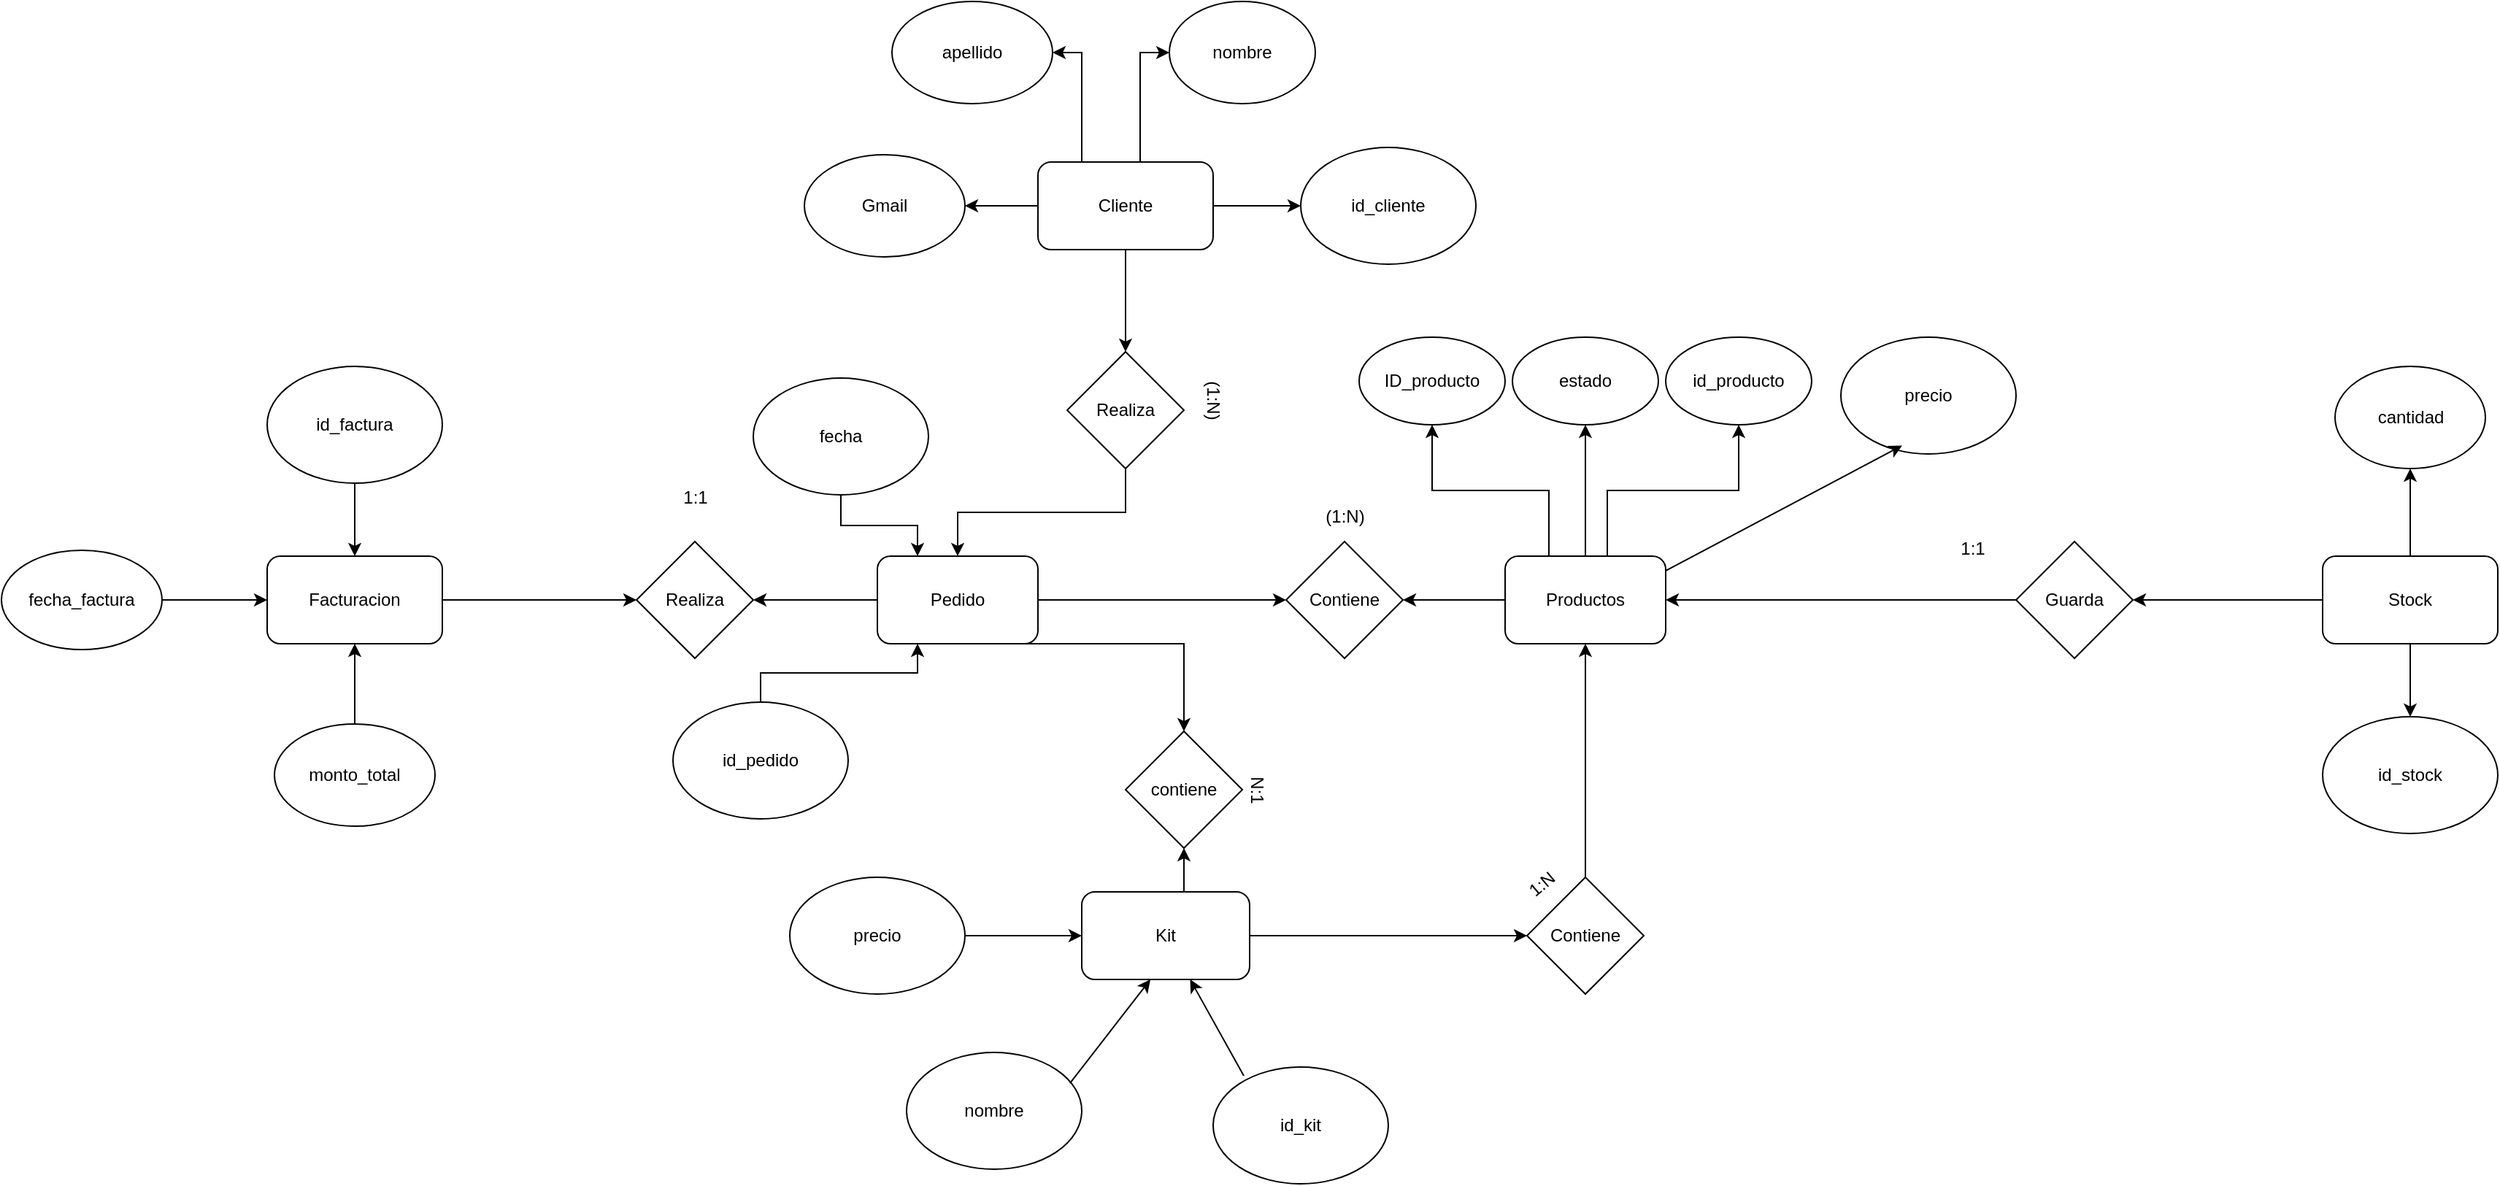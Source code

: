 <mxfile version="28.0.7">
  <diagram name="Página-1" id="QRAJNfNSI_kVoiUOpdIJ">
    <mxGraphModel grid="1" page="1" gridSize="10" guides="1" tooltips="1" connect="1" arrows="1" fold="1" pageScale="1" pageWidth="827" pageHeight="1169" background="light-dark(#FFFFFF,#121212)" math="0" shadow="0">
      <root>
        <mxCell id="0" />
        <mxCell id="1" parent="0" />
        <mxCell id="it44WOGOayRrvkpdIaqq-8" style="edgeStyle=orthogonalEdgeStyle;rounded=0;orthogonalLoop=1;jettySize=auto;html=1;exitX=0.5;exitY=1;exitDx=0;exitDy=0;entryX=0;entryY=0.5;entryDx=0;entryDy=0;" edge="1" parent="1" source="it44WOGOayRrvkpdIaqq-5" target="it44WOGOayRrvkpdIaqq-6">
          <mxGeometry relative="1" as="geometry">
            <Array as="points">
              <mxPoint x="180" y="370" />
              <mxPoint x="180" y="295" />
            </Array>
          </mxGeometry>
        </mxCell>
        <mxCell id="it44WOGOayRrvkpdIaqq-10" style="edgeStyle=orthogonalEdgeStyle;rounded=0;orthogonalLoop=1;jettySize=auto;html=1;exitX=0.75;exitY=1;exitDx=0;exitDy=0;entryX=1;entryY=0.5;entryDx=0;entryDy=0;" edge="1" parent="1" source="it44WOGOayRrvkpdIaqq-5" target="it44WOGOayRrvkpdIaqq-7">
          <mxGeometry relative="1" as="geometry" />
        </mxCell>
        <mxCell id="it44WOGOayRrvkpdIaqq-25" style="edgeStyle=orthogonalEdgeStyle;rounded=0;orthogonalLoop=1;jettySize=auto;html=1;exitX=1;exitY=0.5;exitDx=0;exitDy=0;entryX=1;entryY=0.5;entryDx=0;entryDy=0;" edge="1" parent="1" source="it44WOGOayRrvkpdIaqq-5" target="it44WOGOayRrvkpdIaqq-24">
          <mxGeometry relative="1" as="geometry" />
        </mxCell>
        <mxCell id="it44WOGOayRrvkpdIaqq-30" style="edgeStyle=orthogonalEdgeStyle;rounded=0;orthogonalLoop=1;jettySize=auto;html=1;exitX=0.5;exitY=0;exitDx=0;exitDy=0;entryX=0.5;entryY=0;entryDx=0;entryDy=0;" edge="1" parent="1" source="it44WOGOayRrvkpdIaqq-5" target="it44WOGOayRrvkpdIaqq-29">
          <mxGeometry relative="1" as="geometry" />
        </mxCell>
        <mxCell id="it44WOGOayRrvkpdIaqq-5" value="Cliente" style="rounded=1;whiteSpace=wrap;html=1;direction=west;" vertex="1" parent="1">
          <mxGeometry x="110" y="370" width="120" height="60" as="geometry" />
        </mxCell>
        <mxCell id="it44WOGOayRrvkpdIaqq-6" value="nombre" style="ellipse;whiteSpace=wrap;html=1;" vertex="1" parent="1">
          <mxGeometry x="200" y="260" width="100" height="70" as="geometry" />
        </mxCell>
        <mxCell id="it44WOGOayRrvkpdIaqq-7" value="apellido" style="ellipse;whiteSpace=wrap;html=1;" vertex="1" parent="1">
          <mxGeometry x="10" y="260" width="110" height="70" as="geometry" />
        </mxCell>
        <mxCell id="it44WOGOayRrvkpdIaqq-68" style="edgeStyle=orthogonalEdgeStyle;rounded=0;orthogonalLoop=1;jettySize=auto;html=1;exitX=0.5;exitY=0;exitDx=0;exitDy=0;entryX=0.5;entryY=1;entryDx=0;entryDy=0;" edge="1" parent="1" source="it44WOGOayRrvkpdIaqq-16" target="it44WOGOayRrvkpdIaqq-65">
          <mxGeometry relative="1" as="geometry">
            <Array as="points">
              <mxPoint x="460" y="640" />
              <mxPoint x="460" y="595" />
              <mxPoint x="380" y="595" />
            </Array>
          </mxGeometry>
        </mxCell>
        <mxCell id="it44WOGOayRrvkpdIaqq-74" style="edgeStyle=orthogonalEdgeStyle;rounded=0;orthogonalLoop=1;jettySize=auto;html=1;exitX=0.75;exitY=0;exitDx=0;exitDy=0;entryX=0.5;entryY=1;entryDx=0;entryDy=0;" edge="1" parent="1" source="it44WOGOayRrvkpdIaqq-16" target="it44WOGOayRrvkpdIaqq-75">
          <mxGeometry relative="1" as="geometry">
            <mxPoint x="605" y="549.85" as="targetPoint" />
            <Array as="points">
              <mxPoint x="500" y="640" />
              <mxPoint x="500" y="595" />
              <mxPoint x="590" y="595" />
            </Array>
          </mxGeometry>
        </mxCell>
        <mxCell id="it44WOGOayRrvkpdIaqq-77" style="edgeStyle=orthogonalEdgeStyle;rounded=0;orthogonalLoop=1;jettySize=auto;html=1;exitX=0.5;exitY=0;exitDx=0;exitDy=0;entryX=0.5;entryY=1;entryDx=0;entryDy=0;" edge="1" parent="1" source="it44WOGOayRrvkpdIaqq-16" target="it44WOGOayRrvkpdIaqq-76">
          <mxGeometry relative="1" as="geometry" />
        </mxCell>
        <mxCell id="it44WOGOayRrvkpdIaqq-16" value="Productos" style="rounded=1;whiteSpace=wrap;html=1;" vertex="1" parent="1">
          <mxGeometry x="430" y="640" width="110" height="60" as="geometry" />
        </mxCell>
        <mxCell id="it44WOGOayRrvkpdIaqq-40" style="edgeStyle=orthogonalEdgeStyle;rounded=0;orthogonalLoop=1;jettySize=auto;html=1;exitX=0.5;exitY=1;exitDx=0;exitDy=0;entryX=0.5;entryY=0;entryDx=0;entryDy=0;" edge="1" parent="1" source="it44WOGOayRrvkpdIaqq-20" target="it44WOGOayRrvkpdIaqq-39">
          <mxGeometry relative="1" as="geometry">
            <Array as="points">
              <mxPoint x="210" y="700" />
              <mxPoint x="210" y="750" />
            </Array>
          </mxGeometry>
        </mxCell>
        <mxCell id="it44WOGOayRrvkpdIaqq-61" style="edgeStyle=orthogonalEdgeStyle;rounded=0;orthogonalLoop=1;jettySize=auto;html=1;exitX=0;exitY=0.5;exitDx=0;exitDy=0;" edge="1" parent="1" source="it44WOGOayRrvkpdIaqq-20" target="it44WOGOayRrvkpdIaqq-59">
          <mxGeometry relative="1" as="geometry" />
        </mxCell>
        <mxCell id="it44WOGOayRrvkpdIaqq-20" value="Pedido" style="rounded=1;whiteSpace=wrap;html=1;" vertex="1" parent="1">
          <mxGeometry y="640" width="110" height="60" as="geometry" />
        </mxCell>
        <mxCell id="it44WOGOayRrvkpdIaqq-24" value="Gmail" style="ellipse;whiteSpace=wrap;html=1;" vertex="1" parent="1">
          <mxGeometry x="-50" y="365" width="110" height="70" as="geometry" />
        </mxCell>
        <mxCell id="it44WOGOayRrvkpdIaqq-33" style="edgeStyle=orthogonalEdgeStyle;rounded=0;orthogonalLoop=1;jettySize=auto;html=1;exitX=0.5;exitY=1;exitDx=0;exitDy=0;" edge="1" parent="1" source="it44WOGOayRrvkpdIaqq-29" target="it44WOGOayRrvkpdIaqq-20">
          <mxGeometry relative="1" as="geometry" />
        </mxCell>
        <mxCell id="it44WOGOayRrvkpdIaqq-29" value="Realiza" style="rhombus;whiteSpace=wrap;html=1;" vertex="1" parent="1">
          <mxGeometry x="130" y="500" width="80" height="80" as="geometry" />
        </mxCell>
        <mxCell id="it44WOGOayRrvkpdIaqq-36" style="edgeStyle=orthogonalEdgeStyle;rounded=0;orthogonalLoop=1;jettySize=auto;html=1;exitX=0;exitY=0.5;exitDx=0;exitDy=0;entryX=0.5;entryY=0;entryDx=0;entryDy=0;" edge="1" parent="1" source="it44WOGOayRrvkpdIaqq-16" target="it44WOGOayRrvkpdIaqq-34">
          <mxGeometry relative="1" as="geometry" />
        </mxCell>
        <mxCell id="it44WOGOayRrvkpdIaqq-34" value="Contiene" style="rhombus;whiteSpace=wrap;html=1;rotation=0;direction=south;" vertex="1" parent="1">
          <mxGeometry x="280" y="630" width="80" height="80" as="geometry" />
        </mxCell>
        <mxCell id="it44WOGOayRrvkpdIaqq-35" style="edgeStyle=orthogonalEdgeStyle;rounded=0;orthogonalLoop=1;jettySize=auto;html=1;exitX=1;exitY=0.5;exitDx=0;exitDy=0;" edge="1" parent="1" source="it44WOGOayRrvkpdIaqq-20">
          <mxGeometry relative="1" as="geometry">
            <mxPoint x="280" y="670" as="targetPoint" />
          </mxGeometry>
        </mxCell>
        <mxCell id="it44WOGOayRrvkpdIaqq-43" style="edgeStyle=orthogonalEdgeStyle;rounded=0;orthogonalLoop=1;jettySize=auto;html=1;exitX=1;exitY=0.5;exitDx=0;exitDy=0;entryX=0;entryY=0.5;entryDx=0;entryDy=0;" edge="1" parent="1" source="it44WOGOayRrvkpdIaqq-37" target="it44WOGOayRrvkpdIaqq-42">
          <mxGeometry relative="1" as="geometry" />
        </mxCell>
        <mxCell id="it44WOGOayRrvkpdIaqq-87" style="edgeStyle=orthogonalEdgeStyle;rounded=0;orthogonalLoop=1;jettySize=auto;html=1;exitX=0.75;exitY=0;exitDx=0;exitDy=0;entryX=0.5;entryY=1;entryDx=0;entryDy=0;" edge="1" parent="1" source="it44WOGOayRrvkpdIaqq-37" target="it44WOGOayRrvkpdIaqq-39">
          <mxGeometry relative="1" as="geometry" />
        </mxCell>
        <mxCell id="it44WOGOayRrvkpdIaqq-37" value="Kit" style="rounded=1;whiteSpace=wrap;html=1;" vertex="1" parent="1">
          <mxGeometry x="140" y="870" width="115" height="60" as="geometry" />
        </mxCell>
        <mxCell id="it44WOGOayRrvkpdIaqq-39" value="contiene" style="rhombus;whiteSpace=wrap;html=1;" vertex="1" parent="1">
          <mxGeometry x="170" y="760" width="80" height="80" as="geometry" />
        </mxCell>
        <mxCell id="it44WOGOayRrvkpdIaqq-44" style="edgeStyle=orthogonalEdgeStyle;rounded=0;orthogonalLoop=1;jettySize=auto;html=1;exitX=0.5;exitY=0;exitDx=0;exitDy=0;entryX=0.5;entryY=1;entryDx=0;entryDy=0;" edge="1" parent="1" source="it44WOGOayRrvkpdIaqq-42" target="it44WOGOayRrvkpdIaqq-16">
          <mxGeometry relative="1" as="geometry" />
        </mxCell>
        <mxCell id="it44WOGOayRrvkpdIaqq-42" value="Contiene" style="rhombus;whiteSpace=wrap;html=1;" vertex="1" parent="1">
          <mxGeometry x="445" y="860" width="80" height="80" as="geometry" />
        </mxCell>
        <mxCell id="it44WOGOayRrvkpdIaqq-50" value="N:1" style="text;html=1;align=center;verticalAlign=middle;resizable=0;points=[];autosize=1;strokeColor=none;fillColor=none;rotation=90;" vertex="1" parent="1">
          <mxGeometry x="240" y="785" width="40" height="30" as="geometry" />
        </mxCell>
        <mxCell id="it44WOGOayRrvkpdIaqq-52" value="1:N" style="text;html=1;align=center;verticalAlign=middle;resizable=0;points=[];autosize=1;strokeColor=none;fillColor=none;rotation=-40;" vertex="1" parent="1">
          <mxGeometry x="435" y="850" width="40" height="30" as="geometry" />
        </mxCell>
        <mxCell id="it44WOGOayRrvkpdIaqq-57" style="edgeStyle=orthogonalEdgeStyle;rounded=0;orthogonalLoop=1;jettySize=auto;html=1;exitX=0;exitY=0.5;exitDx=0;exitDy=0;" edge="1" parent="1" source="it44WOGOayRrvkpdIaqq-54" target="it44WOGOayRrvkpdIaqq-56">
          <mxGeometry relative="1" as="geometry" />
        </mxCell>
        <mxCell id="70bETRJ6KWILfuxnISKo-24" value="" style="edgeStyle=orthogonalEdgeStyle;rounded=0;orthogonalLoop=1;jettySize=auto;html=1;" edge="1" parent="1" source="it44WOGOayRrvkpdIaqq-54" target="it44WOGOayRrvkpdIaqq-64">
          <mxGeometry relative="1" as="geometry" />
        </mxCell>
        <mxCell id="70bETRJ6KWILfuxnISKo-26" value="" style="edgeStyle=orthogonalEdgeStyle;rounded=0;orthogonalLoop=1;jettySize=auto;html=1;" edge="1" parent="1" source="it44WOGOayRrvkpdIaqq-54" target="70bETRJ6KWILfuxnISKo-25">
          <mxGeometry relative="1" as="geometry" />
        </mxCell>
        <mxCell id="it44WOGOayRrvkpdIaqq-54" value="Stock" style="rounded=1;whiteSpace=wrap;html=1;" vertex="1" parent="1">
          <mxGeometry x="990" y="640" width="120" height="60" as="geometry" />
        </mxCell>
        <mxCell id="it44WOGOayRrvkpdIaqq-58" style="edgeStyle=orthogonalEdgeStyle;rounded=0;orthogonalLoop=1;jettySize=auto;html=1;exitX=0;exitY=0.5;exitDx=0;exitDy=0;" edge="1" parent="1" source="it44WOGOayRrvkpdIaqq-56" target="it44WOGOayRrvkpdIaqq-16">
          <mxGeometry relative="1" as="geometry" />
        </mxCell>
        <mxCell id="it44WOGOayRrvkpdIaqq-56" value="Guarda" style="rhombus;whiteSpace=wrap;html=1;" vertex="1" parent="1">
          <mxGeometry x="780" y="630" width="80" height="80" as="geometry" />
        </mxCell>
        <mxCell id="it44WOGOayRrvkpdIaqq-83" style="edgeStyle=orthogonalEdgeStyle;rounded=0;orthogonalLoop=1;jettySize=auto;html=1;entryX=0;entryY=0.5;entryDx=0;entryDy=0;" edge="1" parent="1" source="it44WOGOayRrvkpdIaqq-82">
          <mxGeometry relative="1" as="geometry">
            <mxPoint x="-165" y="670.0" as="targetPoint" />
          </mxGeometry>
        </mxCell>
        <mxCell id="it44WOGOayRrvkpdIaqq-59" value="Realiza" style="rhombus;whiteSpace=wrap;html=1;" vertex="1" parent="1">
          <mxGeometry x="-165" y="630" width="80" height="80" as="geometry" />
        </mxCell>
        <mxCell id="it44WOGOayRrvkpdIaqq-64" value="cantidad" style="ellipse;whiteSpace=wrap;html=1;" vertex="1" parent="1">
          <mxGeometry x="998.5" y="510" width="103" height="70" as="geometry" />
        </mxCell>
        <mxCell id="it44WOGOayRrvkpdIaqq-65" value="ID_producto" style="ellipse;whiteSpace=wrap;html=1;" vertex="1" parent="1">
          <mxGeometry x="330" y="490" width="100" height="60" as="geometry" />
        </mxCell>
        <mxCell id="it44WOGOayRrvkpdIaqq-75" value="id_producto" style="ellipse;whiteSpace=wrap;html=1;" vertex="1" parent="1">
          <mxGeometry x="540" y="490" width="100" height="60" as="geometry" />
        </mxCell>
        <mxCell id="it44WOGOayRrvkpdIaqq-76" value="estado" style="ellipse;whiteSpace=wrap;html=1;" vertex="1" parent="1">
          <mxGeometry x="435" y="490" width="100" height="60" as="geometry" />
        </mxCell>
        <mxCell id="it44WOGOayRrvkpdIaqq-78" value="(1:N)" style="text;html=1;align=center;verticalAlign=middle;resizable=0;points=[];autosize=1;strokeColor=none;fillColor=none;rotation=90;" vertex="1" parent="1">
          <mxGeometry x="205" y="518" width="50" height="30" as="geometry" />
        </mxCell>
        <mxCell id="it44WOGOayRrvkpdIaqq-79" value="1:1" style="text;html=1;align=center;verticalAlign=middle;resizable=0;points=[];autosize=1;strokeColor=none;fillColor=none;" vertex="1" parent="1">
          <mxGeometry x="730" y="620" width="40" height="30" as="geometry" />
        </mxCell>
        <mxCell id="it44WOGOayRrvkpdIaqq-80" value="(1:N)" style="text;html=1;align=center;verticalAlign=middle;resizable=0;points=[];autosize=1;strokeColor=none;fillColor=none;" vertex="1" parent="1">
          <mxGeometry x="295" y="598" width="50" height="30" as="geometry" />
        </mxCell>
        <mxCell id="it44WOGOayRrvkpdIaqq-81" value="1:1" style="text;html=1;align=center;verticalAlign=middle;resizable=0;points=[];autosize=1;strokeColor=none;fillColor=none;" vertex="1" parent="1">
          <mxGeometry x="-145" y="585" width="40" height="30" as="geometry" />
        </mxCell>
        <mxCell id="it44WOGOayRrvkpdIaqq-82" value="Facturacion" style="rounded=1;whiteSpace=wrap;html=1;" vertex="1" parent="1">
          <mxGeometry x="-418" y="640" width="120" height="60" as="geometry" />
        </mxCell>
        <mxCell id="70bETRJ6KWILfuxnISKo-28" value="" style="edgeStyle=orthogonalEdgeStyle;rounded=0;orthogonalLoop=1;jettySize=auto;html=1;" edge="1" parent="1" source="it44WOGOayRrvkpdIaqq-84" target="it44WOGOayRrvkpdIaqq-82">
          <mxGeometry relative="1" as="geometry" />
        </mxCell>
        <mxCell id="it44WOGOayRrvkpdIaqq-84" value="id_factura" style="ellipse;whiteSpace=wrap;html=1;" vertex="1" parent="1">
          <mxGeometry x="-418" y="510" width="120" height="80" as="geometry" />
        </mxCell>
        <mxCell id="70bETRJ6KWILfuxnISKo-27" value="" style="edgeStyle=orthogonalEdgeStyle;rounded=0;orthogonalLoop=1;jettySize=auto;html=1;" edge="1" parent="1" source="it44WOGOayRrvkpdIaqq-85" target="it44WOGOayRrvkpdIaqq-82">
          <mxGeometry relative="1" as="geometry" />
        </mxCell>
        <mxCell id="it44WOGOayRrvkpdIaqq-85" value="fecha_factura" style="ellipse;whiteSpace=wrap;html=1;" vertex="1" parent="1">
          <mxGeometry x="-600" y="636" width="110" height="68" as="geometry" />
        </mxCell>
        <mxCell id="70bETRJ6KWILfuxnISKo-29" value="" style="edgeStyle=orthogonalEdgeStyle;rounded=0;orthogonalLoop=1;jettySize=auto;html=1;" edge="1" parent="1" source="it44WOGOayRrvkpdIaqq-86" target="it44WOGOayRrvkpdIaqq-82">
          <mxGeometry relative="1" as="geometry" />
        </mxCell>
        <mxCell id="it44WOGOayRrvkpdIaqq-86" value="monto_total" style="ellipse;whiteSpace=wrap;html=1;" vertex="1" parent="1">
          <mxGeometry x="-413" y="755" width="110" height="70" as="geometry" />
        </mxCell>
        <mxCell id="70bETRJ6KWILfuxnISKo-1" value="id_cliente" style="ellipse;whiteSpace=wrap;html=1;" vertex="1" parent="1">
          <mxGeometry x="290" y="360" width="120" height="80" as="geometry" />
        </mxCell>
        <mxCell id="70bETRJ6KWILfuxnISKo-3" value="" style="endArrow=classic;html=1;rounded=0;exitX=0;exitY=0.5;exitDx=0;exitDy=0;entryX=0;entryY=0.5;entryDx=0;entryDy=0;" edge="1" parent="1" source="it44WOGOayRrvkpdIaqq-5" target="70bETRJ6KWILfuxnISKo-1">
          <mxGeometry width="50" height="50" relative="1" as="geometry">
            <mxPoint x="250" y="430" as="sourcePoint" />
            <mxPoint x="300" y="380" as="targetPoint" />
          </mxGeometry>
        </mxCell>
        <mxCell id="70bETRJ6KWILfuxnISKo-20" style="edgeStyle=orthogonalEdgeStyle;rounded=0;orthogonalLoop=1;jettySize=auto;html=1;exitX=0.5;exitY=0;exitDx=0;exitDy=0;entryX=0.25;entryY=1;entryDx=0;entryDy=0;" edge="1" parent="1" source="70bETRJ6KWILfuxnISKo-4" target="it44WOGOayRrvkpdIaqq-20">
          <mxGeometry relative="1" as="geometry" />
        </mxCell>
        <mxCell id="70bETRJ6KWILfuxnISKo-4" value="id_pedido" style="ellipse;whiteSpace=wrap;html=1;" vertex="1" parent="1">
          <mxGeometry x="-140" y="740" width="120" height="80" as="geometry" />
        </mxCell>
        <mxCell id="70bETRJ6KWILfuxnISKo-19" style="edgeStyle=orthogonalEdgeStyle;rounded=0;orthogonalLoop=1;jettySize=auto;html=1;exitX=0.5;exitY=1;exitDx=0;exitDy=0;entryX=0.25;entryY=0;entryDx=0;entryDy=0;" edge="1" parent="1" source="70bETRJ6KWILfuxnISKo-6" target="it44WOGOayRrvkpdIaqq-20">
          <mxGeometry relative="1" as="geometry" />
        </mxCell>
        <mxCell id="70bETRJ6KWILfuxnISKo-6" value="fecha" style="ellipse;whiteSpace=wrap;html=1;" vertex="1" parent="1">
          <mxGeometry x="-85" y="518" width="120" height="80" as="geometry" />
        </mxCell>
        <mxCell id="70bETRJ6KWILfuxnISKo-8" value="id_kit" style="ellipse;whiteSpace=wrap;html=1;" vertex="1" parent="1">
          <mxGeometry x="230" y="990" width="120" height="80" as="geometry" />
        </mxCell>
        <mxCell id="70bETRJ6KWILfuxnISKo-10" value="nombre" style="ellipse;whiteSpace=wrap;html=1;" vertex="1" parent="1">
          <mxGeometry x="20" y="980" width="120" height="80" as="geometry" />
        </mxCell>
        <mxCell id="70bETRJ6KWILfuxnISKo-15" value="" style="edgeStyle=orthogonalEdgeStyle;rounded=0;orthogonalLoop=1;jettySize=auto;html=1;" edge="1" parent="1" source="70bETRJ6KWILfuxnISKo-12" target="it44WOGOayRrvkpdIaqq-37">
          <mxGeometry relative="1" as="geometry" />
        </mxCell>
        <mxCell id="70bETRJ6KWILfuxnISKo-12" value="precio" style="ellipse;whiteSpace=wrap;html=1;" vertex="1" parent="1">
          <mxGeometry x="-60" y="860" width="120" height="80" as="geometry" />
        </mxCell>
        <mxCell id="70bETRJ6KWILfuxnISKo-16" value="" style="endArrow=classic;html=1;rounded=0;entryX=0.409;entryY=1;entryDx=0;entryDy=0;entryPerimeter=0;exitX=0.933;exitY=0.263;exitDx=0;exitDy=0;exitPerimeter=0;" edge="1" parent="1" source="70bETRJ6KWILfuxnISKo-10" target="it44WOGOayRrvkpdIaqq-37">
          <mxGeometry width="50" height="50" relative="1" as="geometry">
            <mxPoint x="130" y="1010" as="sourcePoint" />
            <mxPoint x="180" y="960" as="targetPoint" />
          </mxGeometry>
        </mxCell>
        <mxCell id="70bETRJ6KWILfuxnISKo-17" value="" style="endArrow=classic;html=1;rounded=0;exitX=0.175;exitY=0.075;exitDx=0;exitDy=0;exitPerimeter=0;" edge="1" parent="1" source="70bETRJ6KWILfuxnISKo-8" target="it44WOGOayRrvkpdIaqq-37">
          <mxGeometry width="50" height="50" relative="1" as="geometry">
            <mxPoint x="240" y="1000" as="sourcePoint" />
            <mxPoint x="290" y="950" as="targetPoint" />
          </mxGeometry>
        </mxCell>
        <mxCell id="70bETRJ6KWILfuxnISKo-22" value="precio" style="ellipse;whiteSpace=wrap;html=1;" vertex="1" parent="1">
          <mxGeometry x="660" y="490" width="120" height="80" as="geometry" />
        </mxCell>
        <mxCell id="70bETRJ6KWILfuxnISKo-23" value="" style="endArrow=classic;html=1;rounded=0;entryX=0.35;entryY=0.928;entryDx=0;entryDy=0;entryPerimeter=0;" edge="1" parent="1" target="70bETRJ6KWILfuxnISKo-22">
          <mxGeometry width="50" height="50" relative="1" as="geometry">
            <mxPoint x="540" y="650" as="sourcePoint" />
            <mxPoint x="590" y="600" as="targetPoint" />
          </mxGeometry>
        </mxCell>
        <mxCell id="70bETRJ6KWILfuxnISKo-25" value="id_stock" style="ellipse;whiteSpace=wrap;html=1;" vertex="1" parent="1">
          <mxGeometry x="990" y="750" width="120" height="80" as="geometry" />
        </mxCell>
      </root>
    </mxGraphModel>
  </diagram>
</mxfile>
